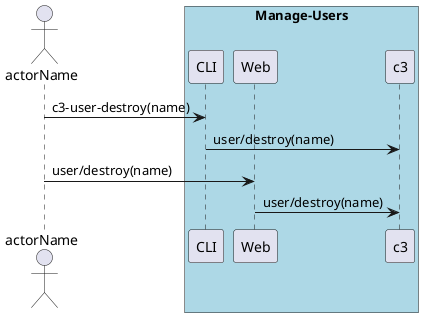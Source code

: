 @startuml
Actor "actorName" as A

box "Manage-Users" #lightblue
participant CLI as CLI
participant Web as Web
participant "c3" as S
A -> CLI : c3-user-destroy(name)
CLI -> S : user/destroy(name)
A -> Web : user/destroy(name)
Web -> S : user/destroy(name)
end box

@enduml
